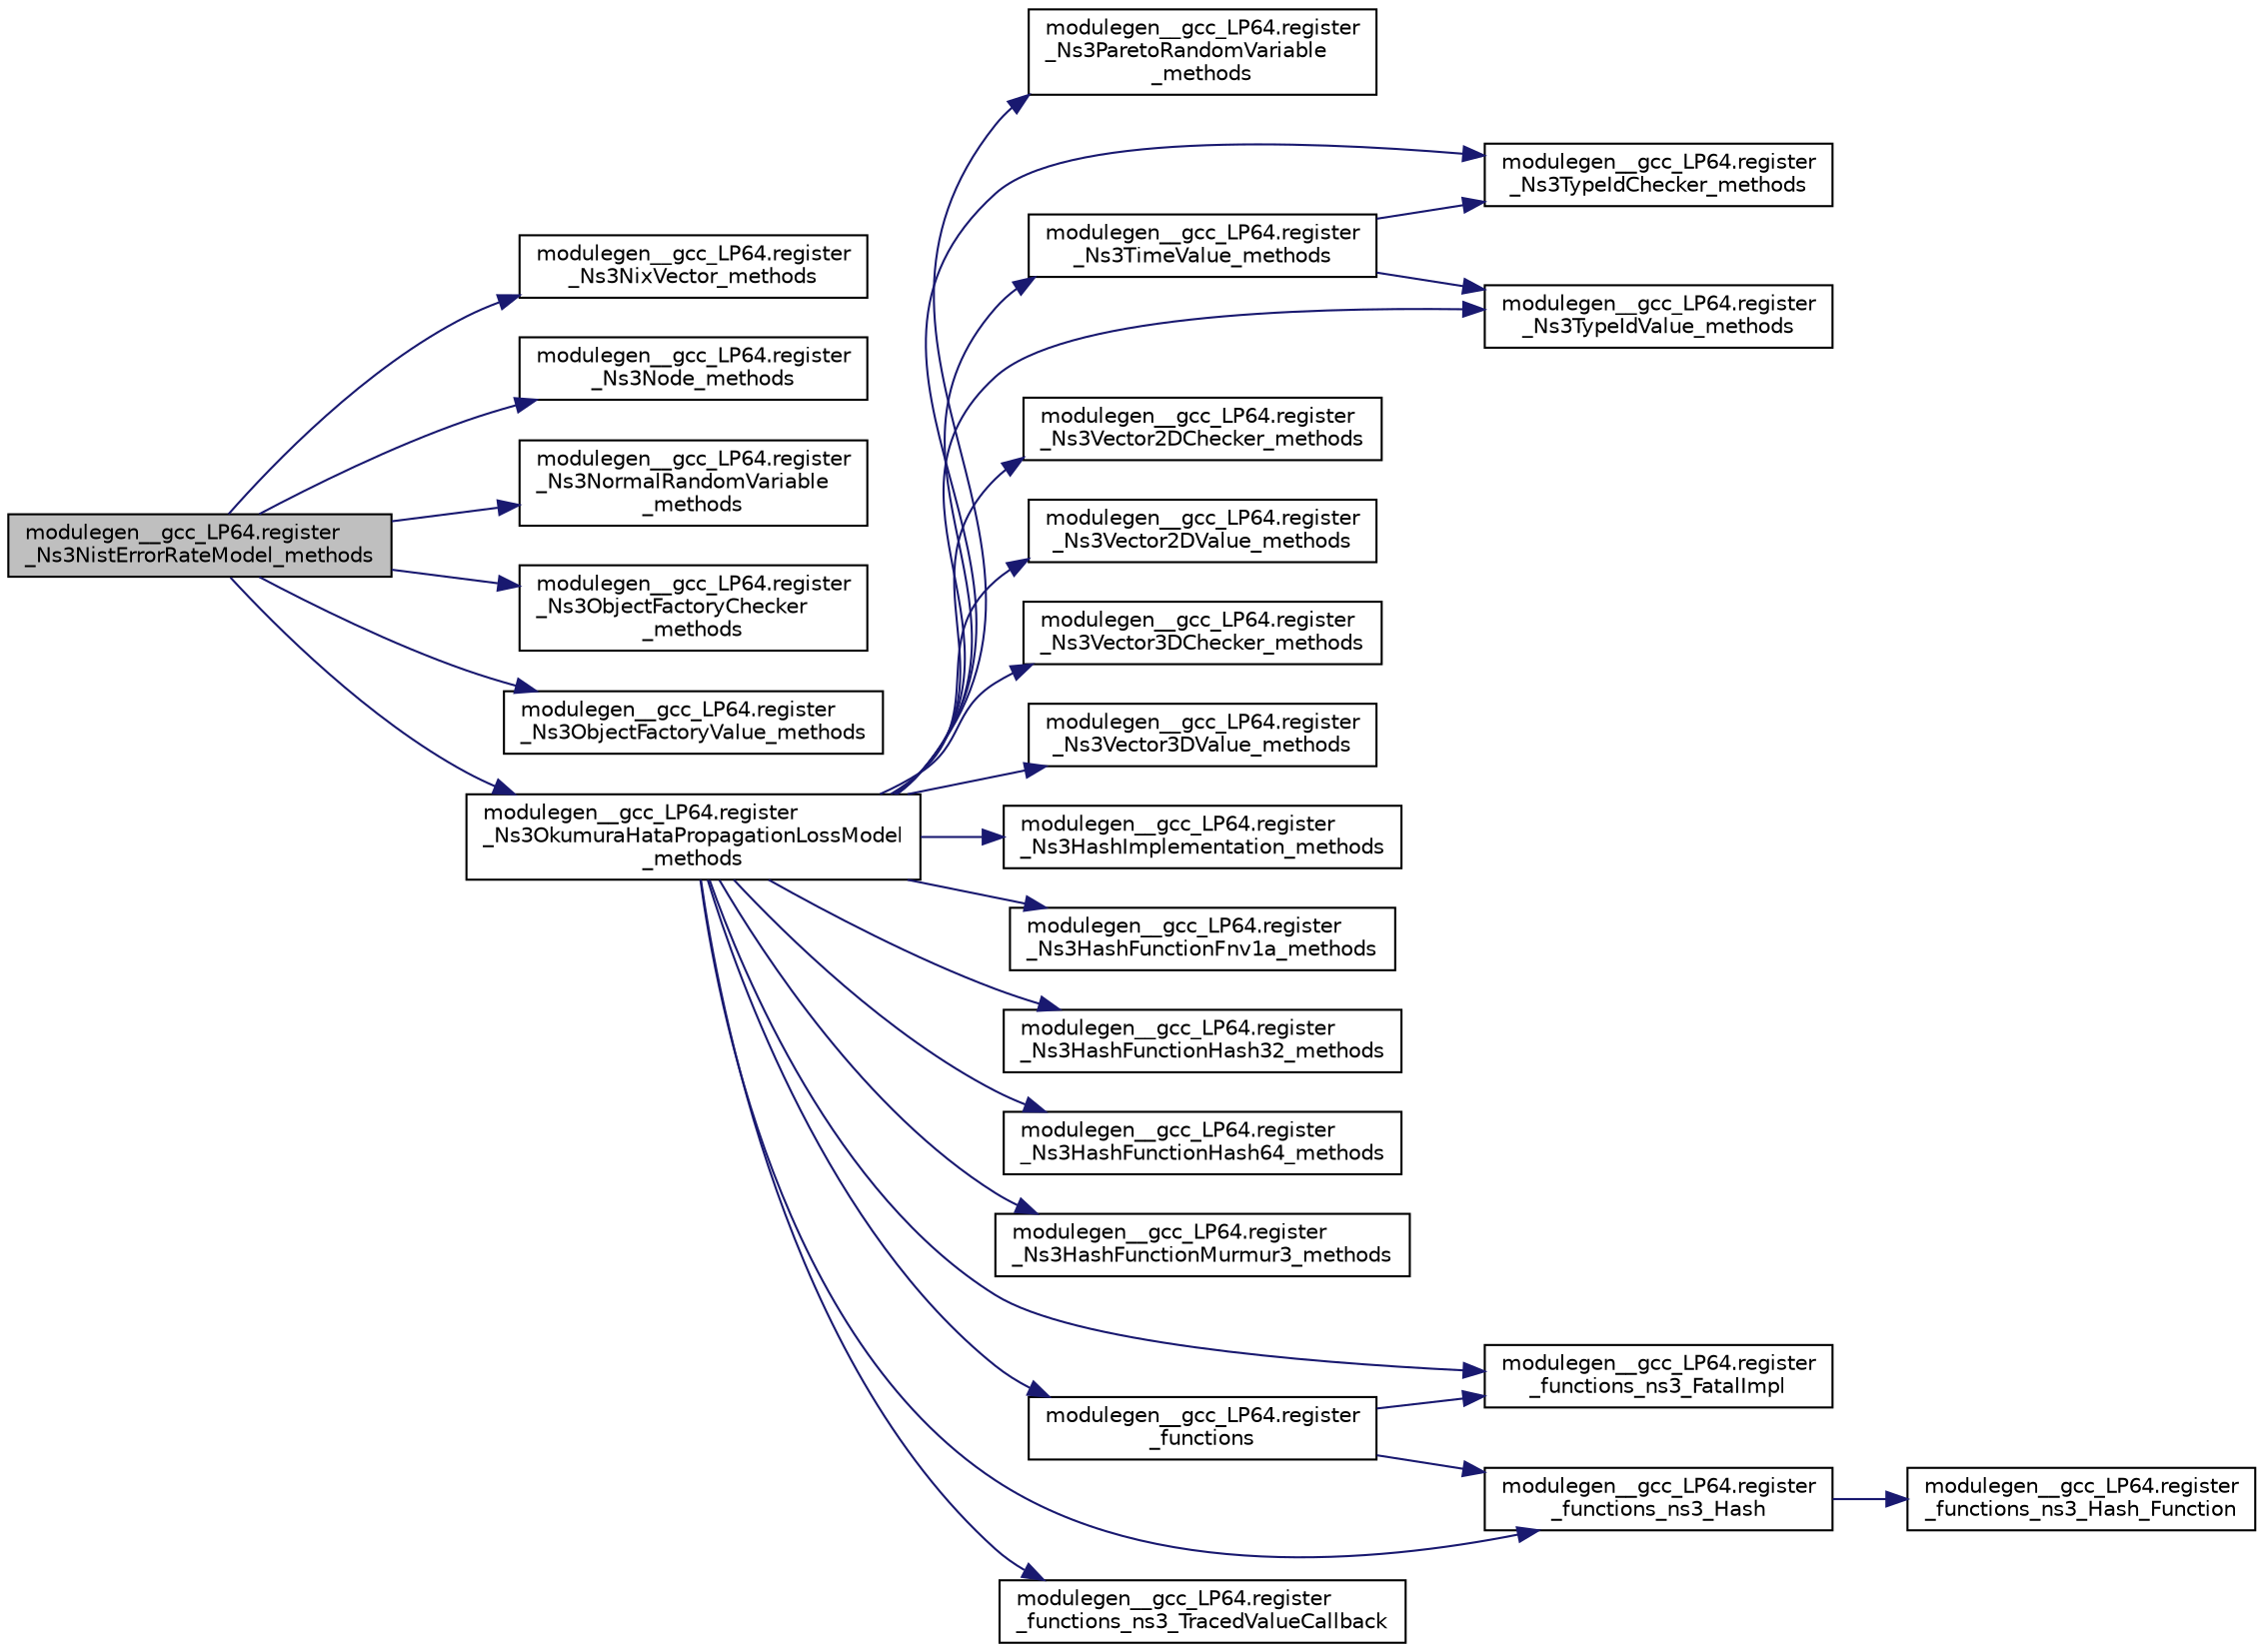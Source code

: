 digraph "modulegen__gcc_LP64.register_Ns3NistErrorRateModel_methods"
{
  edge [fontname="Helvetica",fontsize="10",labelfontname="Helvetica",labelfontsize="10"];
  node [fontname="Helvetica",fontsize="10",shape=record];
  rankdir="LR";
  Node1 [label="modulegen__gcc_LP64.register\l_Ns3NistErrorRateModel_methods",height=0.2,width=0.4,color="black", fillcolor="grey75", style="filled", fontcolor="black"];
  Node1 -> Node2 [color="midnightblue",fontsize="10",style="solid"];
  Node2 [label="modulegen__gcc_LP64.register\l_Ns3NixVector_methods",height=0.2,width=0.4,color="black", fillcolor="white", style="filled",URL="$db/dbb/namespacemodulegen____gcc__LP64.html#a5cca2624411c350fed578acdd9616437"];
  Node1 -> Node3 [color="midnightblue",fontsize="10",style="solid"];
  Node3 [label="modulegen__gcc_LP64.register\l_Ns3Node_methods",height=0.2,width=0.4,color="black", fillcolor="white", style="filled",URL="$db/dbb/namespacemodulegen____gcc__LP64.html#a158d48a8db192c306a8eff9ae0b0503a"];
  Node1 -> Node4 [color="midnightblue",fontsize="10",style="solid"];
  Node4 [label="modulegen__gcc_LP64.register\l_Ns3NormalRandomVariable\l_methods",height=0.2,width=0.4,color="black", fillcolor="white", style="filled",URL="$db/dbb/namespacemodulegen____gcc__LP64.html#aa148bd7210335689691b38939225327f"];
  Node1 -> Node5 [color="midnightblue",fontsize="10",style="solid"];
  Node5 [label="modulegen__gcc_LP64.register\l_Ns3ObjectFactoryChecker\l_methods",height=0.2,width=0.4,color="black", fillcolor="white", style="filled",URL="$db/dbb/namespacemodulegen____gcc__LP64.html#a4f37eb35629332dd2318799b3efe197e"];
  Node1 -> Node6 [color="midnightblue",fontsize="10",style="solid"];
  Node6 [label="modulegen__gcc_LP64.register\l_Ns3ObjectFactoryValue_methods",height=0.2,width=0.4,color="black", fillcolor="white", style="filled",URL="$db/dbb/namespacemodulegen____gcc__LP64.html#aa08b54c074e688b2a88a54ada11db8fc"];
  Node1 -> Node7 [color="midnightblue",fontsize="10",style="solid"];
  Node7 [label="modulegen__gcc_LP64.register\l_Ns3OkumuraHataPropagationLossModel\l_methods",height=0.2,width=0.4,color="black", fillcolor="white", style="filled",URL="$db/dbb/namespacemodulegen____gcc__LP64.html#a64c90c0207d7b16ae8e82a9ba0e4f73b"];
  Node7 -> Node8 [color="midnightblue",fontsize="10",style="solid"];
  Node8 [label="modulegen__gcc_LP64.register\l_Ns3ParetoRandomVariable\l_methods",height=0.2,width=0.4,color="black", fillcolor="white", style="filled",URL="$db/dbb/namespacemodulegen____gcc__LP64.html#aa21dc78e803a5556dfdef52ccbbd7b3c"];
  Node7 -> Node9 [color="midnightblue",fontsize="10",style="solid"];
  Node9 [label="modulegen__gcc_LP64.register\l_Ns3TimeValue_methods",height=0.2,width=0.4,color="black", fillcolor="white", style="filled",URL="$db/dbb/namespacemodulegen____gcc__LP64.html#a074f52c8db74b3898d974bf33a0240f8"];
  Node9 -> Node10 [color="midnightblue",fontsize="10",style="solid"];
  Node10 [label="modulegen__gcc_LP64.register\l_Ns3TypeIdChecker_methods",height=0.2,width=0.4,color="black", fillcolor="white", style="filled",URL="$db/dbb/namespacemodulegen____gcc__LP64.html#aaf5d00575008532556e0df2d3b8d5bef"];
  Node9 -> Node11 [color="midnightblue",fontsize="10",style="solid"];
  Node11 [label="modulegen__gcc_LP64.register\l_Ns3TypeIdValue_methods",height=0.2,width=0.4,color="black", fillcolor="white", style="filled",URL="$db/dbb/namespacemodulegen____gcc__LP64.html#ab25f30f66f8ae8da64444bac683dac7c"];
  Node7 -> Node10 [color="midnightblue",fontsize="10",style="solid"];
  Node7 -> Node11 [color="midnightblue",fontsize="10",style="solid"];
  Node7 -> Node12 [color="midnightblue",fontsize="10",style="solid"];
  Node12 [label="modulegen__gcc_LP64.register\l_Ns3Vector2DChecker_methods",height=0.2,width=0.4,color="black", fillcolor="white", style="filled",URL="$db/dbb/namespacemodulegen____gcc__LP64.html#a551b0a55917b25ee945c6e1f7f2801ba"];
  Node7 -> Node13 [color="midnightblue",fontsize="10",style="solid"];
  Node13 [label="modulegen__gcc_LP64.register\l_Ns3Vector2DValue_methods",height=0.2,width=0.4,color="black", fillcolor="white", style="filled",URL="$db/dbb/namespacemodulegen____gcc__LP64.html#a67ff514bfe8cea07b70f20c820e642de"];
  Node7 -> Node14 [color="midnightblue",fontsize="10",style="solid"];
  Node14 [label="modulegen__gcc_LP64.register\l_Ns3Vector3DChecker_methods",height=0.2,width=0.4,color="black", fillcolor="white", style="filled",URL="$db/dbb/namespacemodulegen____gcc__LP64.html#a36732c780e0f973da796f928443215f5"];
  Node7 -> Node15 [color="midnightblue",fontsize="10",style="solid"];
  Node15 [label="modulegen__gcc_LP64.register\l_Ns3Vector3DValue_methods",height=0.2,width=0.4,color="black", fillcolor="white", style="filled",URL="$db/dbb/namespacemodulegen____gcc__LP64.html#a82ec024de44ca167dc304ea87af76ed4"];
  Node7 -> Node16 [color="midnightblue",fontsize="10",style="solid"];
  Node16 [label="modulegen__gcc_LP64.register\l_Ns3HashImplementation_methods",height=0.2,width=0.4,color="black", fillcolor="white", style="filled",URL="$db/dbb/namespacemodulegen____gcc__LP64.html#afdc62559dc296b925757fa93e7cd4260"];
  Node7 -> Node17 [color="midnightblue",fontsize="10",style="solid"];
  Node17 [label="modulegen__gcc_LP64.register\l_Ns3HashFunctionFnv1a_methods",height=0.2,width=0.4,color="black", fillcolor="white", style="filled",URL="$db/dbb/namespacemodulegen____gcc__LP64.html#ae9b88db2dea3c59f886d0be14d039694"];
  Node7 -> Node18 [color="midnightblue",fontsize="10",style="solid"];
  Node18 [label="modulegen__gcc_LP64.register\l_Ns3HashFunctionHash32_methods",height=0.2,width=0.4,color="black", fillcolor="white", style="filled",URL="$db/dbb/namespacemodulegen____gcc__LP64.html#a9e34b1934e0920db80354937fe083ff8"];
  Node7 -> Node19 [color="midnightblue",fontsize="10",style="solid"];
  Node19 [label="modulegen__gcc_LP64.register\l_Ns3HashFunctionHash64_methods",height=0.2,width=0.4,color="black", fillcolor="white", style="filled",URL="$db/dbb/namespacemodulegen____gcc__LP64.html#a082871bd62d0a4db1581a4a5a90ef0ac"];
  Node7 -> Node20 [color="midnightblue",fontsize="10",style="solid"];
  Node20 [label="modulegen__gcc_LP64.register\l_Ns3HashFunctionMurmur3_methods",height=0.2,width=0.4,color="black", fillcolor="white", style="filled",URL="$db/dbb/namespacemodulegen____gcc__LP64.html#adca5cdfc5ab708e8c329dbbc45251f75"];
  Node7 -> Node21 [color="midnightblue",fontsize="10",style="solid"];
  Node21 [label="modulegen__gcc_LP64.register\l_functions",height=0.2,width=0.4,color="black", fillcolor="white", style="filled",URL="$db/dbb/namespacemodulegen____gcc__LP64.html#aec4a5f753ed5fb80e971fb72341c9052"];
  Node21 -> Node22 [color="midnightblue",fontsize="10",style="solid"];
  Node22 [label="modulegen__gcc_LP64.register\l_functions_ns3_FatalImpl",height=0.2,width=0.4,color="black", fillcolor="white", style="filled",URL="$db/dbb/namespacemodulegen____gcc__LP64.html#a50e31627c725d62dd753bad9b750a7a2"];
  Node21 -> Node23 [color="midnightblue",fontsize="10",style="solid"];
  Node23 [label="modulegen__gcc_LP64.register\l_functions_ns3_Hash",height=0.2,width=0.4,color="black", fillcolor="white", style="filled",URL="$db/dbb/namespacemodulegen____gcc__LP64.html#aaccaa7a88652c7cf1cbe4bae23dfd70f"];
  Node23 -> Node24 [color="midnightblue",fontsize="10",style="solid"];
  Node24 [label="modulegen__gcc_LP64.register\l_functions_ns3_Hash_Function",height=0.2,width=0.4,color="black", fillcolor="white", style="filled",URL="$db/dbb/namespacemodulegen____gcc__LP64.html#ac5702d84dcfdab4237af2580ad57e6cd"];
  Node7 -> Node22 [color="midnightblue",fontsize="10",style="solid"];
  Node7 -> Node23 [color="midnightblue",fontsize="10",style="solid"];
  Node7 -> Node25 [color="midnightblue",fontsize="10",style="solid"];
  Node25 [label="modulegen__gcc_LP64.register\l_functions_ns3_TracedValueCallback",height=0.2,width=0.4,color="black", fillcolor="white", style="filled",URL="$db/dbb/namespacemodulegen____gcc__LP64.html#a598936972a1d732adf3c766e058929eb"];
}
